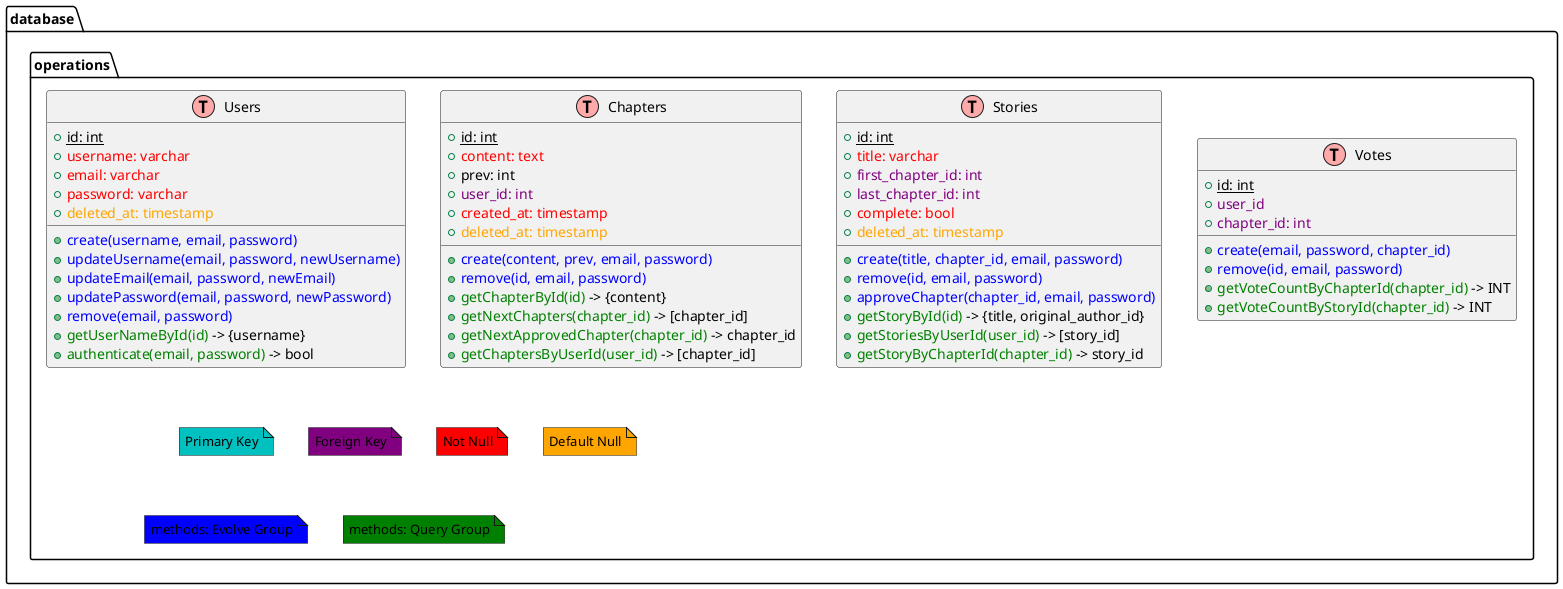 @startuml
'!include https://raw.githubusercontent.com/plantuml-stdlib/C4-PlantUML/master/C4_Container.puml
'LAYOUT_TOP_DOWN()
package "database.operations" {
  !define Class(name, desc) class name as "desc" << (T,#FFAAAA) >>
  !define PrimaryKey(x) <u>x</u>
  !define ForeignKey(x) <color:purple>x</color>
  !define EvolveGroup(x) <color:blue>x</color>
  !define QueryGroup(x) <color:green>x</color>
  !define NotNull(x) <color:red>x</color>
  !define DefaultNull(x) <color:orange>x</color>

  Class(Users, "Users") {
    +PrimaryKey(id: int)
    +NotNull(username: varchar)
    +NotNull(email: varchar)
    +NotNull(password: varchar)
    +DefaultNull(deleted_at: timestamp)
    +EvolveGroup(create(username, email, password))
    +EvolveGroup(updateUsername(email, password, newUsername))
    +EvolveGroup(updateEmail(email, password, newEmail))
    +EvolveGroup(updatePassword(email, password, newPassword))
    +EvolveGroup(remove(email, password))
    +QueryGroup(getUserNameById(id)) -> {username}
    +QueryGroup(authenticate(email, password)) -> bool
  }

  Class(Chapters, "Chapters") {
    +PrimaryKey(id: int)
    +NotNull(content: text)
    +prev: int
    +ForeignKey(user_id: int)
    +NotNull(created_at: timestamp)
    +DefaultNull(deleted_at: timestamp)
    +EvolveGroup(create(content, prev, email, password))
    +EvolveGroup(remove(id, email, password))
    +QueryGroup(getChapterById(id)) -> {content}
    +QueryGroup(getNextChapters(chapter_id)) -> [chapter_id]
    +QueryGroup(getNextApprovedChapter(chapter_id)) -> chapter_id
    +QueryGroup(getChaptersByUserId(user_id)) -> [chapter_id]
  }

  Class(Stories, "Stories") {
    +PrimaryKey(id: int)
    +NotNull(title: varchar)
    +ForeignKey(first_chapter_id: int)
    +ForeignKey(last_chapter_id: int)
    +NotNull(complete: bool)
    +DefaultNull(deleted_at: timestamp)
    +EvolveGroup(create(title, chapter_id, email, password))
    +EvolveGroup(remove(id, email, password))
    +EvolveGroup(approveChapter(chapter_id, email, password))
    +QueryGroup(getStoryById(id)) -> {title, original_author_id}
    +QueryGroup(getStoriesByUserId(user_id)) -> [story_id]
    +QueryGroup(getStoryByChapterId(chapter_id)) -> story_id
  }

  Class(Votes, "Votes") {
    +PrimaryKey(id: int)
    +ForeignKey(user_id)
    +ForeignKey(chapter_id: int)
    +EvolveGroup(create(email, password, chapter_id))
    +EvolveGroup(remove(id, email, password))
    +QueryGroup(getVoteCountByChapterId(chapter_id)) -> INT
    +QueryGroup(getVoteCountByStoryId(chapter_id)) -> INT
  }

  note "Primary Key" as note_pk #00C0C0
  note "Foreign Key" as note_fk #800080
  note "Not Null" as note_notnull #FF0000
  note "Default Null" as note_default #FFA500
  note "methods: Evolve Group" as note_evolve #0000FF
  note "methods: Query Group" as note_query #008000
}

@enduml

